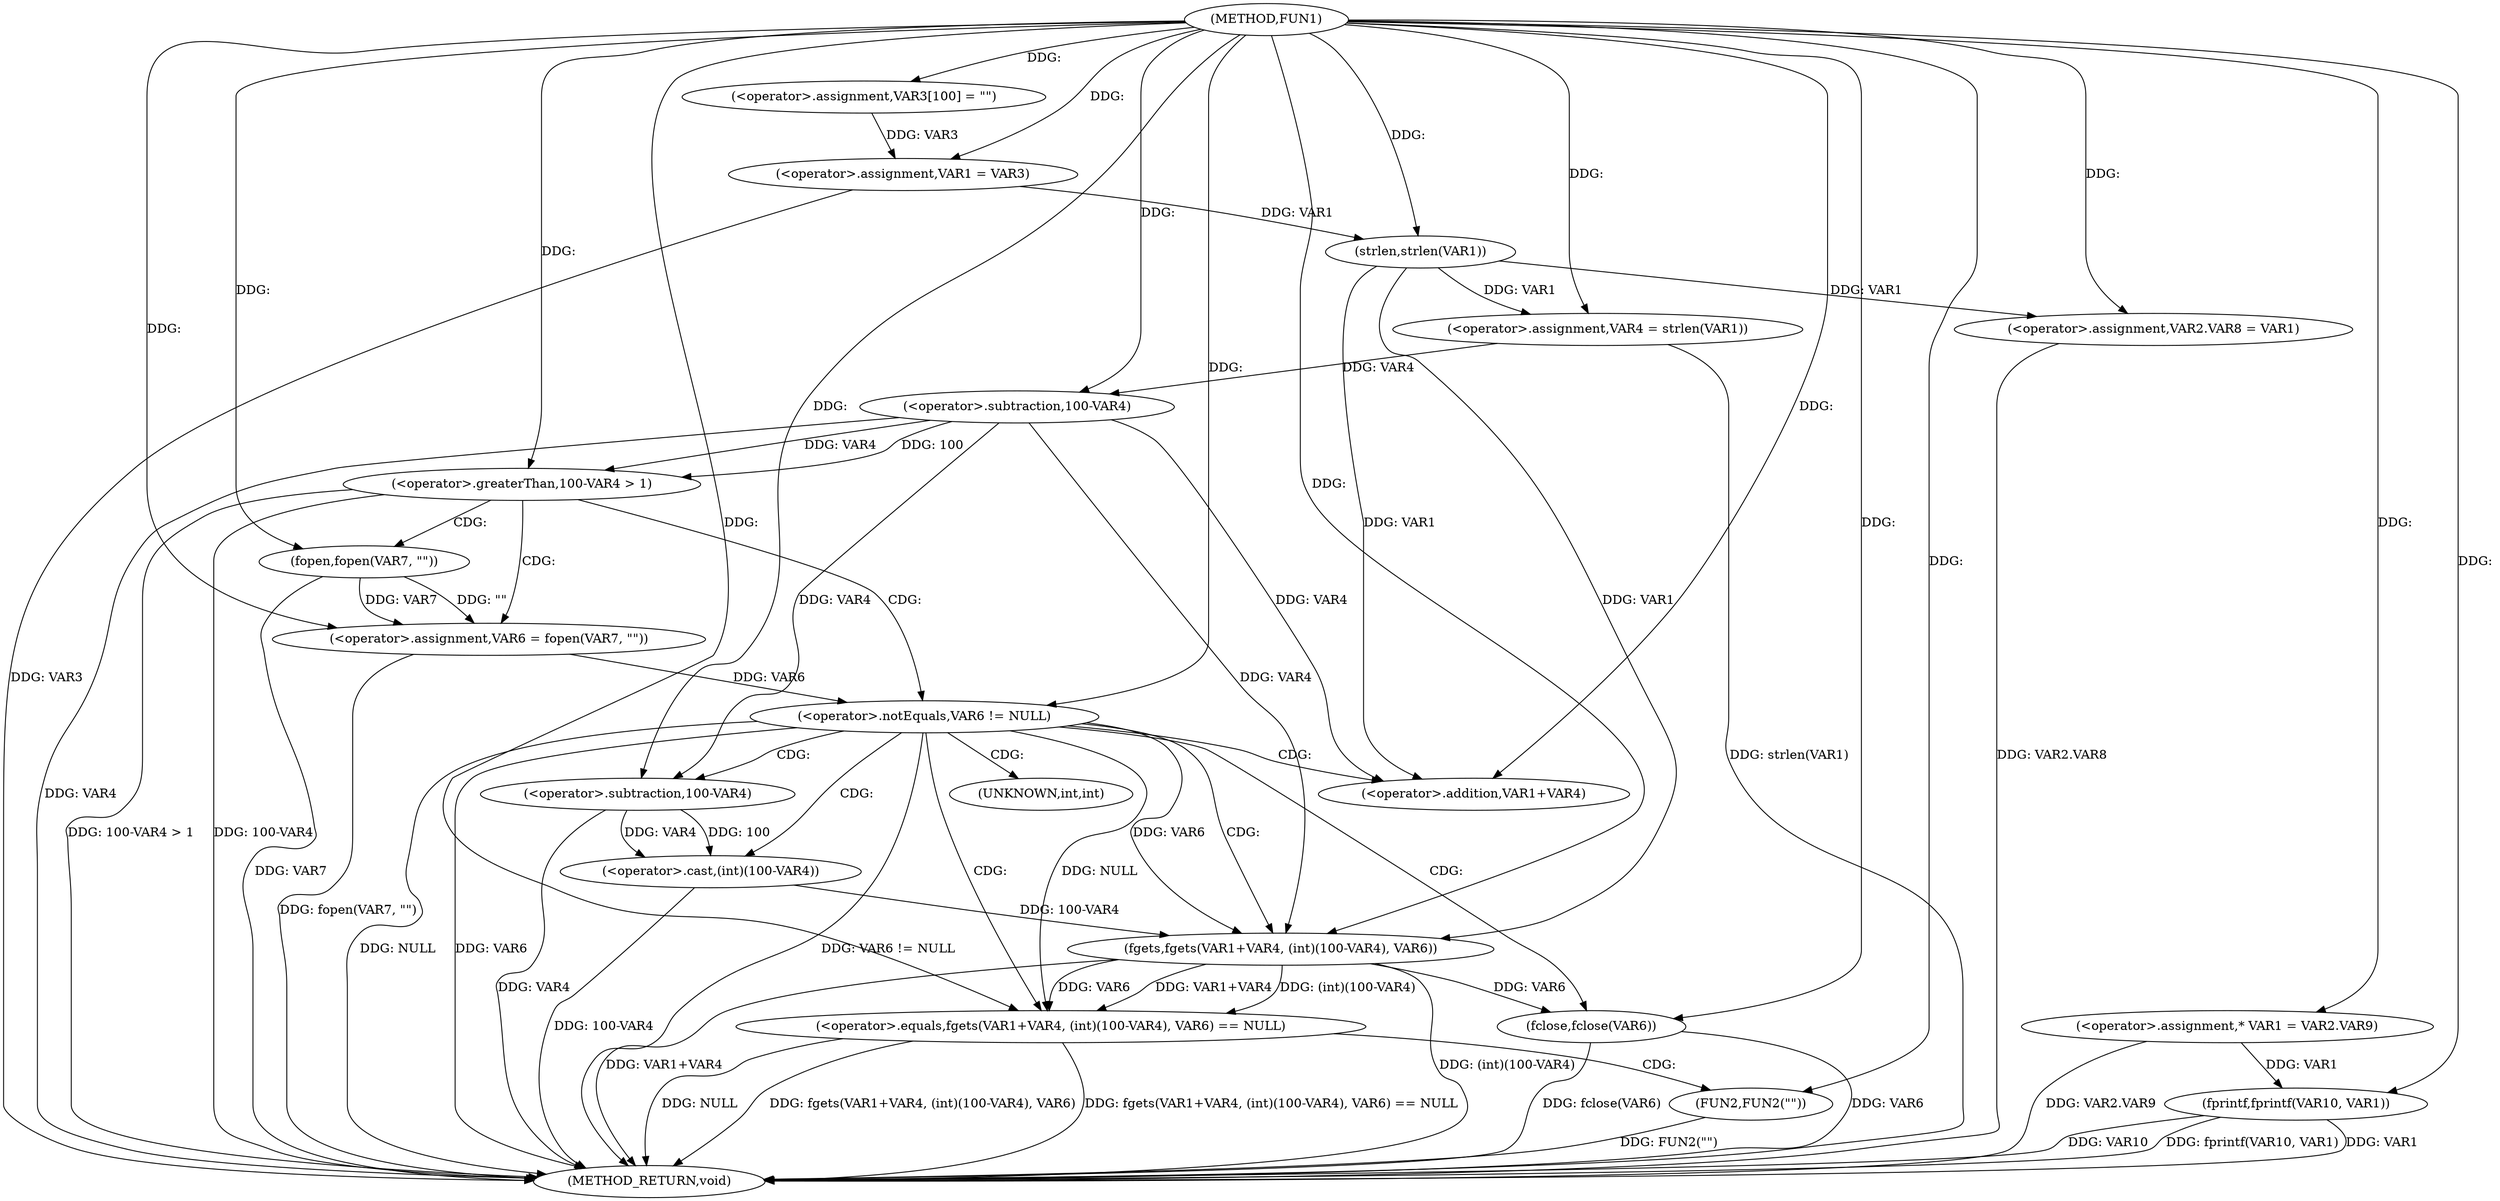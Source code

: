 digraph FUN1 {  
"1000100" [label = "(METHOD,FUN1)" ]
"1000168" [label = "(METHOD_RETURN,void)" ]
"1000105" [label = "(<operator>.assignment,VAR3[100] = \"\")" ]
"1000108" [label = "(<operator>.assignment,VAR1 = VAR3)" ]
"1000113" [label = "(<operator>.assignment,VAR4 = strlen(VAR1))" ]
"1000115" [label = "(strlen,strlen(VAR1))" ]
"1000119" [label = "(<operator>.greaterThan,100-VAR4 > 1)" ]
"1000120" [label = "(<operator>.subtraction,100-VAR4)" ]
"1000125" [label = "(<operator>.assignment,VAR6 = fopen(VAR7, \"\"))" ]
"1000127" [label = "(fopen,fopen(VAR7, \"\"))" ]
"1000131" [label = "(<operator>.notEquals,VAR6 != NULL)" ]
"1000136" [label = "(<operator>.equals,fgets(VAR1+VAR4, (int)(100-VAR4), VAR6) == NULL)" ]
"1000137" [label = "(fgets,fgets(VAR1+VAR4, (int)(100-VAR4), VAR6))" ]
"1000138" [label = "(<operator>.addition,VAR1+VAR4)" ]
"1000141" [label = "(<operator>.cast,(int)(100-VAR4))" ]
"1000143" [label = "(<operator>.subtraction,100-VAR4)" ]
"1000149" [label = "(FUN2,FUN2(\"\"))" ]
"1000151" [label = "(fclose,fclose(VAR6))" ]
"1000153" [label = "(<operator>.assignment,VAR2.VAR8 = VAR1)" ]
"1000160" [label = "(<operator>.assignment,* VAR1 = VAR2.VAR9)" ]
"1000165" [label = "(fprintf,fprintf(VAR10, VAR1))" ]
"1000142" [label = "(UNKNOWN,int,int)" ]
  "1000151" -> "1000168"  [ label = "DDG: fclose(VAR6)"] 
  "1000165" -> "1000168"  [ label = "DDG: VAR1"] 
  "1000113" -> "1000168"  [ label = "DDG: strlen(VAR1)"] 
  "1000149" -> "1000168"  [ label = "DDG: FUN2(\"\")"] 
  "1000131" -> "1000168"  [ label = "DDG: NULL"] 
  "1000153" -> "1000168"  [ label = "DDG: VAR2.VAR8"] 
  "1000119" -> "1000168"  [ label = "DDG: 100-VAR4 > 1"] 
  "1000160" -> "1000168"  [ label = "DDG: VAR2.VAR9"] 
  "1000136" -> "1000168"  [ label = "DDG: NULL"] 
  "1000136" -> "1000168"  [ label = "DDG: fgets(VAR1+VAR4, (int)(100-VAR4), VAR6)"] 
  "1000131" -> "1000168"  [ label = "DDG: VAR6"] 
  "1000137" -> "1000168"  [ label = "DDG: (int)(100-VAR4)"] 
  "1000165" -> "1000168"  [ label = "DDG: VAR10"] 
  "1000151" -> "1000168"  [ label = "DDG: VAR6"] 
  "1000125" -> "1000168"  [ label = "DDG: fopen(VAR7, \"\")"] 
  "1000108" -> "1000168"  [ label = "DDG: VAR3"] 
  "1000119" -> "1000168"  [ label = "DDG: 100-VAR4"] 
  "1000141" -> "1000168"  [ label = "DDG: 100-VAR4"] 
  "1000136" -> "1000168"  [ label = "DDG: fgets(VAR1+VAR4, (int)(100-VAR4), VAR6) == NULL"] 
  "1000120" -> "1000168"  [ label = "DDG: VAR4"] 
  "1000143" -> "1000168"  [ label = "DDG: VAR4"] 
  "1000127" -> "1000168"  [ label = "DDG: VAR7"] 
  "1000137" -> "1000168"  [ label = "DDG: VAR1+VAR4"] 
  "1000131" -> "1000168"  [ label = "DDG: VAR6 != NULL"] 
  "1000165" -> "1000168"  [ label = "DDG: fprintf(VAR10, VAR1)"] 
  "1000100" -> "1000105"  [ label = "DDG: "] 
  "1000105" -> "1000108"  [ label = "DDG: VAR3"] 
  "1000100" -> "1000108"  [ label = "DDG: "] 
  "1000115" -> "1000113"  [ label = "DDG: VAR1"] 
  "1000100" -> "1000113"  [ label = "DDG: "] 
  "1000108" -> "1000115"  [ label = "DDG: VAR1"] 
  "1000100" -> "1000115"  [ label = "DDG: "] 
  "1000120" -> "1000119"  [ label = "DDG: 100"] 
  "1000120" -> "1000119"  [ label = "DDG: VAR4"] 
  "1000100" -> "1000120"  [ label = "DDG: "] 
  "1000113" -> "1000120"  [ label = "DDG: VAR4"] 
  "1000100" -> "1000119"  [ label = "DDG: "] 
  "1000127" -> "1000125"  [ label = "DDG: VAR7"] 
  "1000127" -> "1000125"  [ label = "DDG: \"\""] 
  "1000100" -> "1000125"  [ label = "DDG: "] 
  "1000100" -> "1000127"  [ label = "DDG: "] 
  "1000125" -> "1000131"  [ label = "DDG: VAR6"] 
  "1000100" -> "1000131"  [ label = "DDG: "] 
  "1000137" -> "1000136"  [ label = "DDG: VAR1+VAR4"] 
  "1000137" -> "1000136"  [ label = "DDG: (int)(100-VAR4)"] 
  "1000137" -> "1000136"  [ label = "DDG: VAR6"] 
  "1000115" -> "1000137"  [ label = "DDG: VAR1"] 
  "1000100" -> "1000137"  [ label = "DDG: "] 
  "1000120" -> "1000137"  [ label = "DDG: VAR4"] 
  "1000115" -> "1000138"  [ label = "DDG: VAR1"] 
  "1000100" -> "1000138"  [ label = "DDG: "] 
  "1000120" -> "1000138"  [ label = "DDG: VAR4"] 
  "1000141" -> "1000137"  [ label = "DDG: 100-VAR4"] 
  "1000143" -> "1000141"  [ label = "DDG: 100"] 
  "1000143" -> "1000141"  [ label = "DDG: VAR4"] 
  "1000100" -> "1000143"  [ label = "DDG: "] 
  "1000120" -> "1000143"  [ label = "DDG: VAR4"] 
  "1000131" -> "1000137"  [ label = "DDG: VAR6"] 
  "1000131" -> "1000136"  [ label = "DDG: NULL"] 
  "1000100" -> "1000136"  [ label = "DDG: "] 
  "1000100" -> "1000149"  [ label = "DDG: "] 
  "1000137" -> "1000151"  [ label = "DDG: VAR6"] 
  "1000100" -> "1000151"  [ label = "DDG: "] 
  "1000115" -> "1000153"  [ label = "DDG: VAR1"] 
  "1000100" -> "1000153"  [ label = "DDG: "] 
  "1000100" -> "1000160"  [ label = "DDG: "] 
  "1000100" -> "1000165"  [ label = "DDG: "] 
  "1000160" -> "1000165"  [ label = "DDG: VAR1"] 
  "1000119" -> "1000125"  [ label = "CDG: "] 
  "1000119" -> "1000131"  [ label = "CDG: "] 
  "1000119" -> "1000127"  [ label = "CDG: "] 
  "1000131" -> "1000143"  [ label = "CDG: "] 
  "1000131" -> "1000142"  [ label = "CDG: "] 
  "1000131" -> "1000137"  [ label = "CDG: "] 
  "1000131" -> "1000141"  [ label = "CDG: "] 
  "1000131" -> "1000151"  [ label = "CDG: "] 
  "1000131" -> "1000136"  [ label = "CDG: "] 
  "1000131" -> "1000138"  [ label = "CDG: "] 
  "1000136" -> "1000149"  [ label = "CDG: "] 
}
